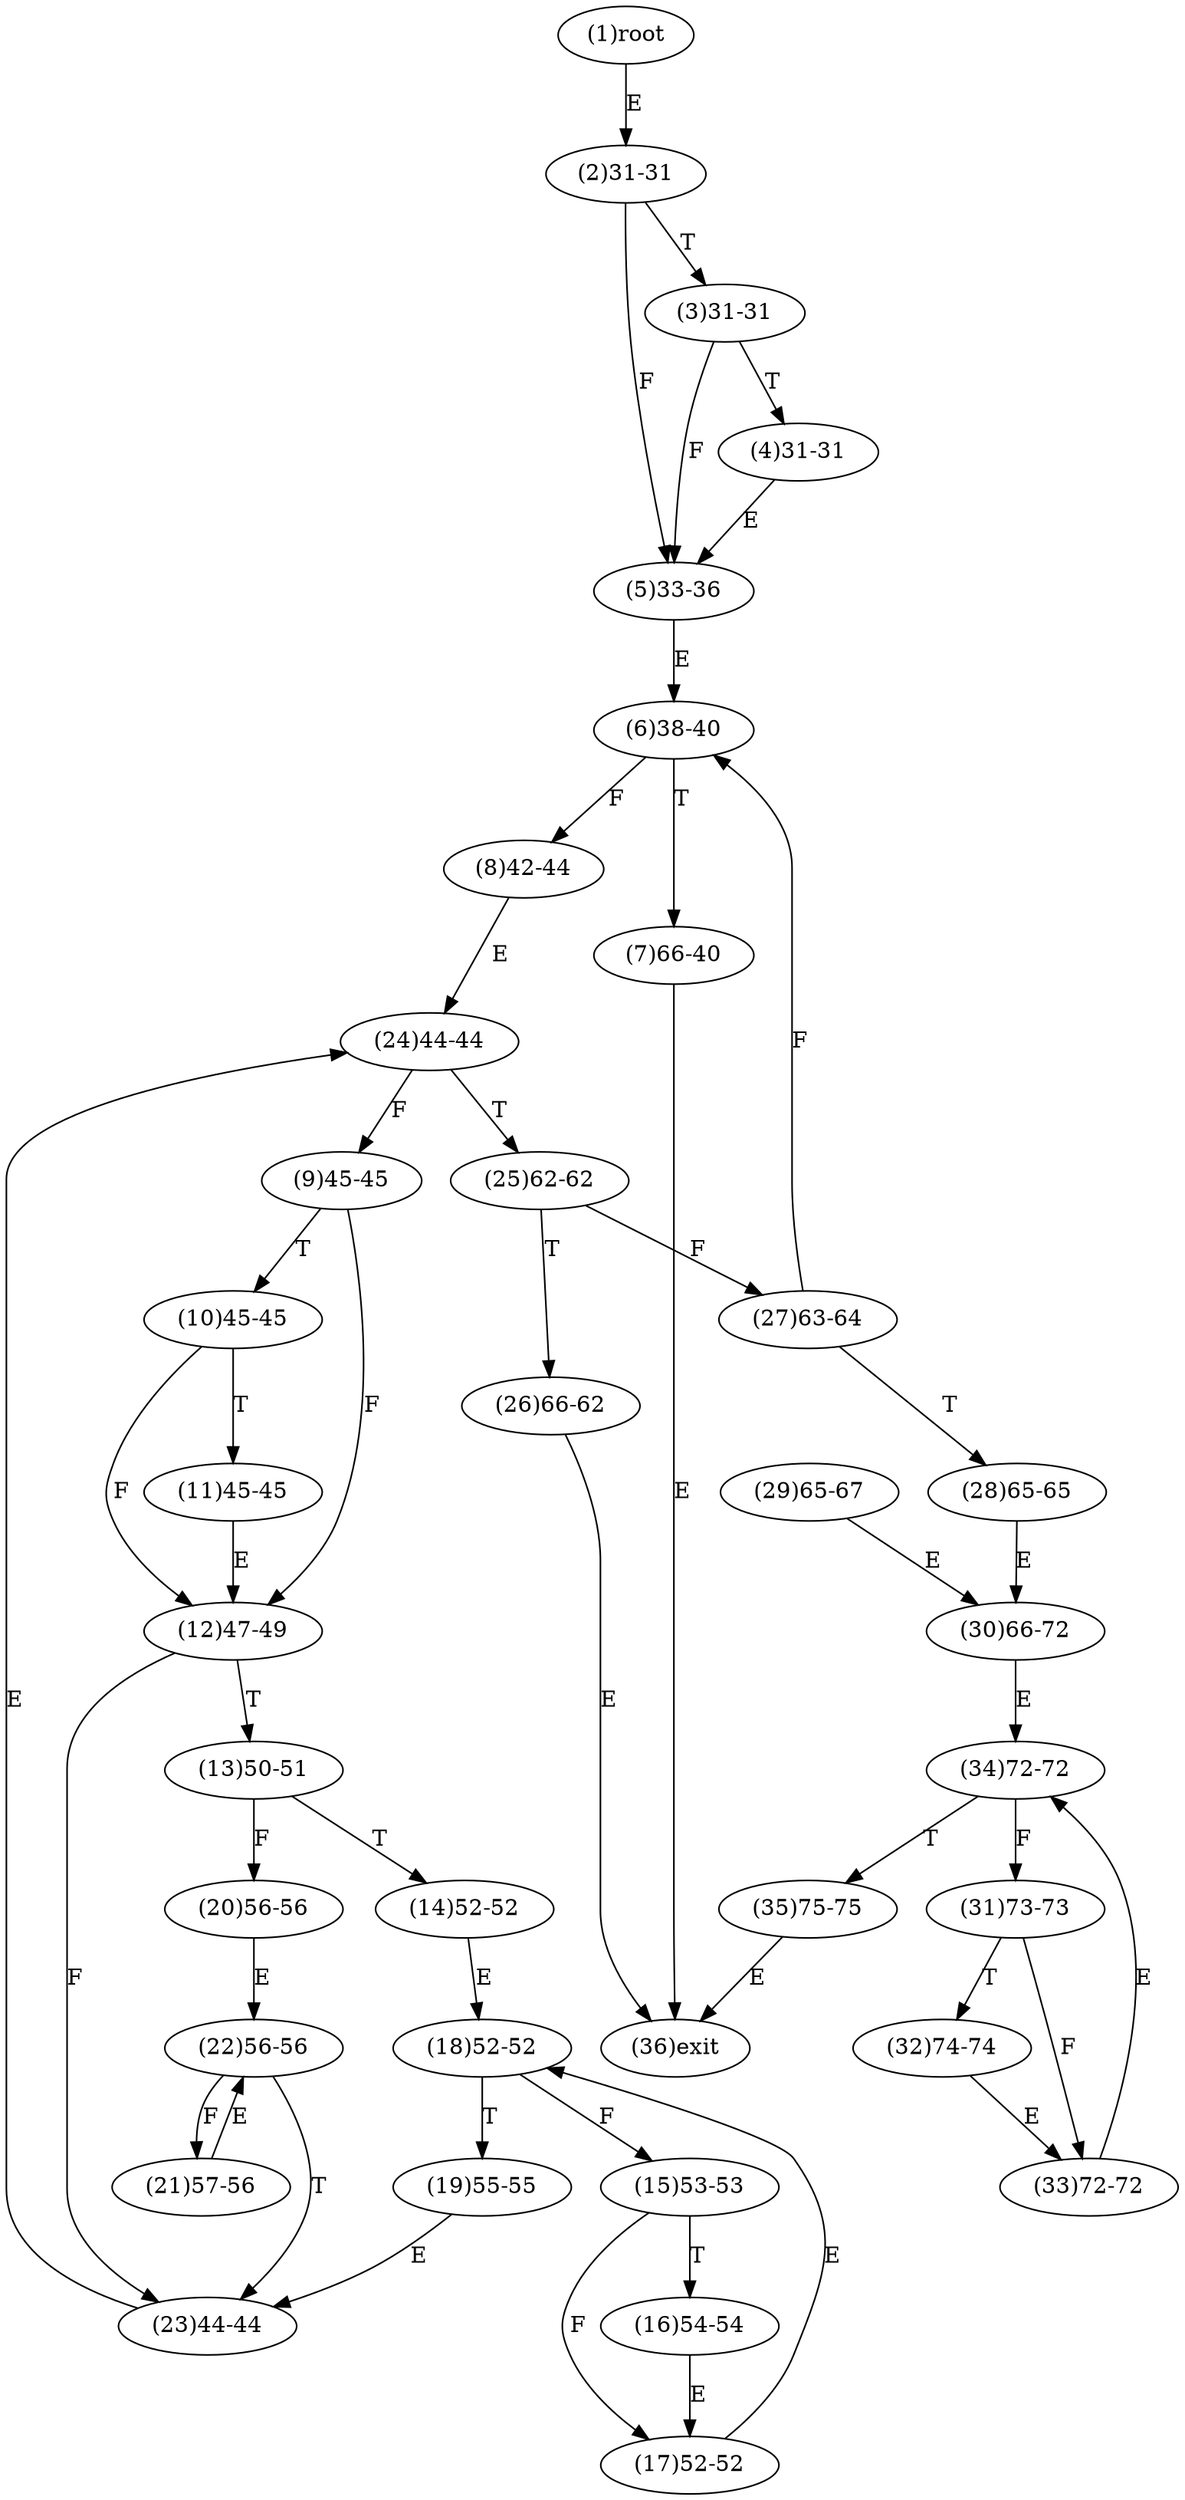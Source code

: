 digraph "" { 
1[ label="(1)root"];
2[ label="(2)31-31"];
3[ label="(3)31-31"];
4[ label="(4)31-31"];
5[ label="(5)33-36"];
6[ label="(6)38-40"];
7[ label="(7)66-40"];
8[ label="(8)42-44"];
9[ label="(9)45-45"];
10[ label="(10)45-45"];
11[ label="(11)45-45"];
12[ label="(12)47-49"];
13[ label="(13)50-51"];
14[ label="(14)52-52"];
15[ label="(15)53-53"];
17[ label="(17)52-52"];
16[ label="(16)54-54"];
19[ label="(19)55-55"];
18[ label="(18)52-52"];
21[ label="(21)57-56"];
20[ label="(20)56-56"];
23[ label="(23)44-44"];
22[ label="(22)56-56"];
25[ label="(25)62-62"];
24[ label="(24)44-44"];
27[ label="(27)63-64"];
26[ label="(26)66-62"];
29[ label="(29)65-67"];
28[ label="(28)65-65"];
31[ label="(31)73-73"];
30[ label="(30)66-72"];
34[ label="(34)72-72"];
35[ label="(35)75-75"];
32[ label="(32)74-74"];
33[ label="(33)72-72"];
36[ label="(36)exit"];
1->2[ label="E"];
2->5[ label="F"];
2->3[ label="T"];
3->5[ label="F"];
3->4[ label="T"];
4->5[ label="E"];
5->6[ label="E"];
6->8[ label="F"];
6->7[ label="T"];
7->36[ label="E"];
8->24[ label="E"];
9->12[ label="F"];
9->10[ label="T"];
10->12[ label="F"];
10->11[ label="T"];
11->12[ label="E"];
12->23[ label="F"];
12->13[ label="T"];
13->20[ label="F"];
13->14[ label="T"];
14->18[ label="E"];
15->17[ label="F"];
15->16[ label="T"];
16->17[ label="E"];
17->18[ label="E"];
18->15[ label="F"];
18->19[ label="T"];
19->23[ label="E"];
20->22[ label="E"];
21->22[ label="E"];
22->21[ label="F"];
22->23[ label="T"];
23->24[ label="E"];
24->9[ label="F"];
24->25[ label="T"];
25->27[ label="F"];
25->26[ label="T"];
26->36[ label="E"];
27->6[ label="F"];
27->28[ label="T"];
28->30[ label="E"];
29->30[ label="E"];
30->34[ label="E"];
31->33[ label="F"];
31->32[ label="T"];
32->33[ label="E"];
33->34[ label="E"];
34->31[ label="F"];
34->35[ label="T"];
35->36[ label="E"];
}